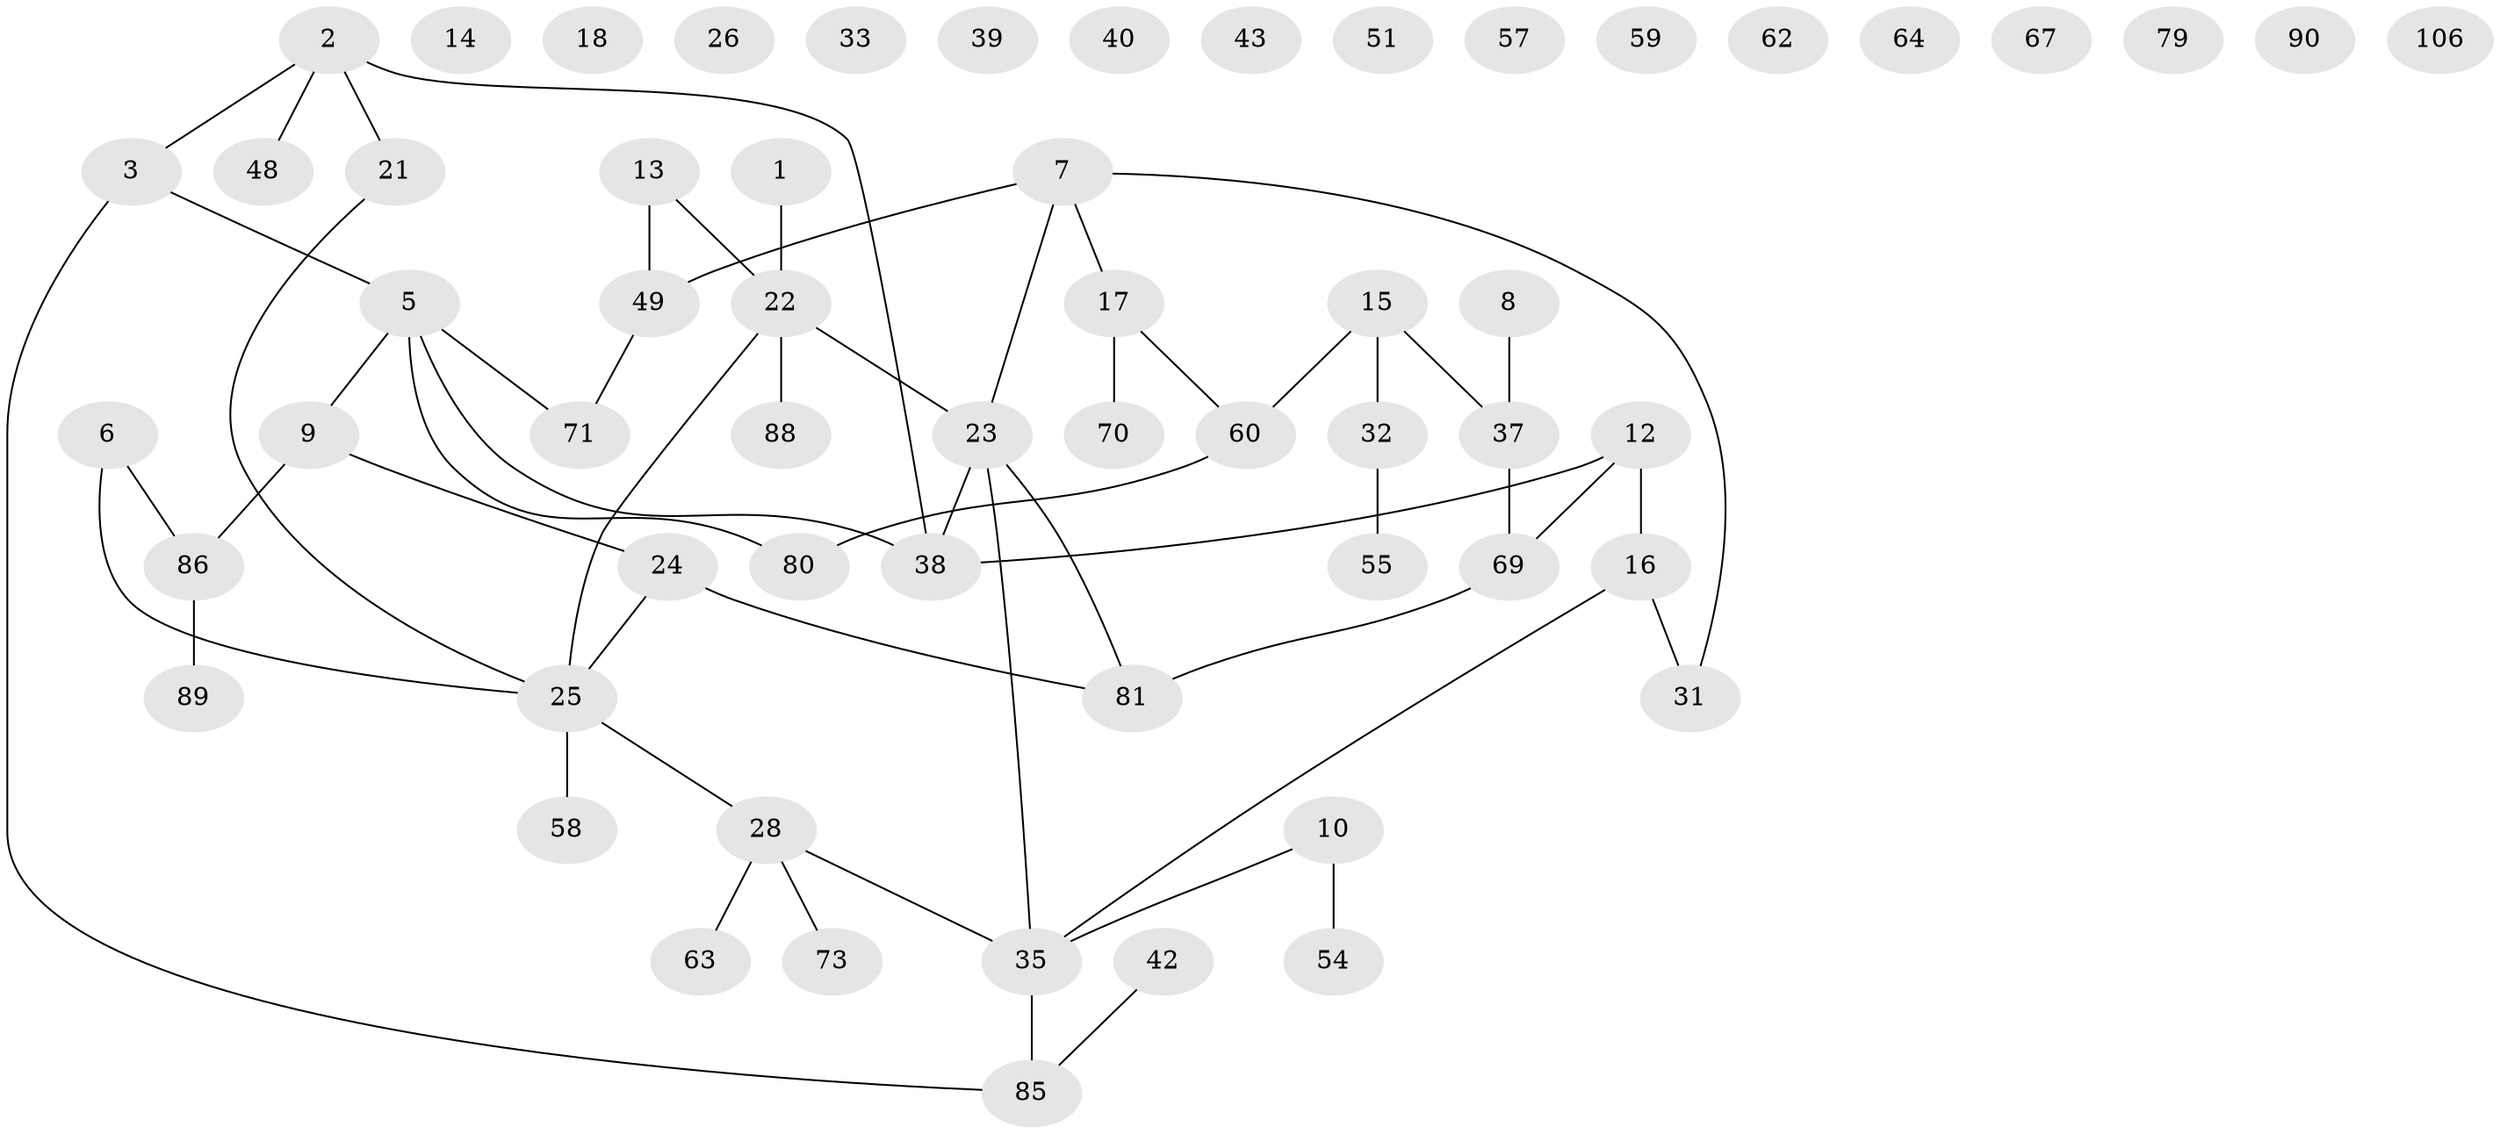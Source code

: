 // original degree distribution, {1: 0.2457627118644068, 3: 0.2627118644067797, 4: 0.07627118644067797, 0: 0.1271186440677966, 2: 0.2711864406779661, 5: 0.01694915254237288}
// Generated by graph-tools (version 1.1) at 2025/12/03/09/25 04:12:59]
// undirected, 59 vertices, 56 edges
graph export_dot {
graph [start="1"]
  node [color=gray90,style=filled];
  1 [super="+65"];
  2 [super="+4"];
  3 [super="+50"];
  5 [super="+19"];
  6 [super="+56+30"];
  7 [super="+83+27+29"];
  8 [super="+11+34"];
  9 [super="+61"];
  10 [super="+20"];
  12 [super="+78"];
  13 [super="+74"];
  14;
  15 [super="+117"];
  16 [super="+87"];
  17 [super="+53+47"];
  18;
  21 [super="+107+99"];
  22 [super="+72+97+91"];
  23 [super="+93"];
  24 [super="+82"];
  25 [super="+46+45"];
  26;
  28 [super="+115"];
  31;
  32 [super="+66+118"];
  33;
  35 [super="+36"];
  37 [super="+41"];
  38 [super="+101"];
  39;
  40;
  42 [super="+44"];
  43;
  48;
  49 [super="+75"];
  51;
  54;
  55;
  57;
  58 [super="+92"];
  59;
  60 [super="+77"];
  62;
  63;
  64;
  67;
  69 [super="+84"];
  70;
  71;
  73;
  79;
  80;
  81;
  85;
  86 [super="+104+108+113"];
  88;
  89 [super="+102"];
  90 [super="+94"];
  106;
  1 -- 22;
  2 -- 48;
  2 -- 38;
  2 -- 21;
  2 -- 3;
  3 -- 85;
  3 -- 5;
  5 -- 71;
  5 -- 80;
  5 -- 9;
  5 -- 38;
  6 -- 86;
  6 -- 25;
  7 -- 31;
  7 -- 23;
  7 -- 49;
  7 -- 17;
  8 -- 37;
  9 -- 24;
  9 -- 86 [weight=2];
  10 -- 54;
  10 -- 35;
  12 -- 16;
  12 -- 69;
  12 -- 38;
  13 -- 22;
  13 -- 49;
  15 -- 37;
  15 -- 32;
  15 -- 60;
  16 -- 31;
  16 -- 35;
  17 -- 70;
  17 -- 60;
  21 -- 25;
  22 -- 25;
  22 -- 88;
  22 -- 23;
  23 -- 81;
  23 -- 35;
  23 -- 38;
  24 -- 81;
  24 -- 25;
  25 -- 28;
  25 -- 58;
  28 -- 73;
  28 -- 63;
  28 -- 35;
  32 -- 55;
  35 -- 85;
  37 -- 69;
  42 -- 85;
  49 -- 71;
  60 -- 80;
  69 -- 81;
  86 -- 89;
}

